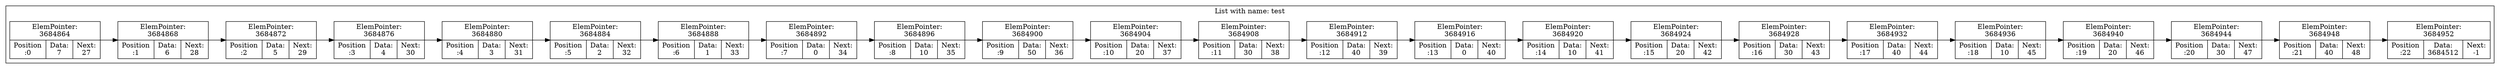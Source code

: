 digraph G{
rankdir=LR;
subgraph clusterlist {
0 [shape=record, label="ElemPointer:\n3684864 | {Position\n:0 | Data:\n7 | Next:\n27}"];
0->1
1 [shape=record, label="ElemPointer:\n3684868 | {Position\n:1 | Data:\n6 | Next:\n28}"];
1->2
2 [shape=record, label="ElemPointer:\n3684872 | {Position\n:2 | Data:\n5 | Next:\n29}"];
2->3
3 [shape=record, label="ElemPointer:\n3684876 | {Position\n:3 | Data:\n4 | Next:\n30}"];
3->4
4 [shape=record, label="ElemPointer:\n3684880 | {Position\n:4 | Data:\n3 | Next:\n31}"];
4->5
5 [shape=record, label="ElemPointer:\n3684884 | {Position\n:5 | Data:\n2 | Next:\n32}"];
5->6
6 [shape=record, label="ElemPointer:\n3684888 | {Position\n:6 | Data:\n1 | Next:\n33}"];
6->7
7 [shape=record, label="ElemPointer:\n3684892 | {Position\n:7 | Data:\n0 | Next:\n34}"];
7->8
8 [shape=record, label="ElemPointer:\n3684896 | {Position\n:8 | Data:\n10 | Next:\n35}"];
8->9
9 [shape=record, label="ElemPointer:\n3684900 | {Position\n:9 | Data:\n50 | Next:\n36}"];
9->10
10 [shape=record, label="ElemPointer:\n3684904 | {Position\n:10 | Data:\n20 | Next:\n37}"];
10->11
11 [shape=record, label="ElemPointer:\n3684908 | {Position\n:11 | Data:\n30 | Next:\n38}"];
11->12
12 [shape=record, label="ElemPointer:\n3684912 | {Position\n:12 | Data:\n40 | Next:\n39}"];
12->13
13 [shape=record, label="ElemPointer:\n3684916 | {Position\n:13 | Data:\n0 | Next:\n40}"];
13->14
14 [shape=record, label="ElemPointer:\n3684920 | {Position\n:14 | Data:\n10 | Next:\n41}"];
14->15
15 [shape=record, label="ElemPointer:\n3684924 | {Position\n:15 | Data:\n20 | Next:\n42}"];
15->16
16 [shape=record, label="ElemPointer:\n3684928 | {Position\n:16 | Data:\n30 | Next:\n43}"];
16->17
17 [shape=record, label="ElemPointer:\n3684932 | {Position\n:17 | Data:\n40 | Next:\n44}"];
17->18
18 [shape=record, label="ElemPointer:\n3684936 | {Position\n:18 | Data:\n10 | Next:\n45}"];
18->19
19 [shape=record, label="ElemPointer:\n3684940 | {Position\n:19 | Data:\n20 | Next:\n46}"];
19->20
20 [shape=record, label="ElemPointer:\n3684944 | {Position\n:20 | Data:\n30 | Next:\n47}"];
20->21
21 [shape=record, label="ElemPointer:\n3684948 | {Position\n:21 | Data:\n40 | Next:\n48}"];
21->22
22 [shape=record, label="ElemPointer:\n3684952 | {Position\n:22 | Data:\n3684512 | Next:\n-1}"];
label = "List with name: test"}
}
